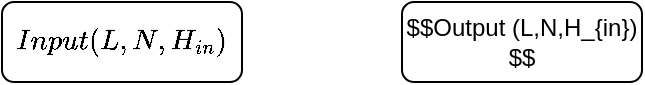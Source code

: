 <mxfile version="26.0.4">
  <diagram name="Page-1" id="ql9OocUWfKCvCk-4oKTo">
    <mxGraphModel dx="719" dy="390" grid="1" gridSize="10" guides="1" tooltips="1" connect="1" arrows="1" fold="1" page="1" pageScale="1" pageWidth="827" pageHeight="1169" math="1" shadow="0">
      <root>
        <mxCell id="0" />
        <mxCell id="1" parent="0" />
        <mxCell id="s6TAuGSiPN-ADdjBNzpT-1" value="$$Input (L,N,H_{in​}) $$" style="rounded=1;whiteSpace=wrap;html=1;" vertex="1" parent="1">
          <mxGeometry x="360" y="200" width="120" height="40" as="geometry" />
        </mxCell>
        <mxCell id="s6TAuGSiPN-ADdjBNzpT-2" value="$$Out&lt;span style=&quot;background-color: transparent; color: light-dark(rgb(0, 0, 0), rgb(255, 255, 255));&quot;&gt;put (L,N,H_{in​}) $$&lt;/span&gt;" style="rounded=1;whiteSpace=wrap;html=1;" vertex="1" parent="1">
          <mxGeometry x="560" y="200" width="120" height="40" as="geometry" />
        </mxCell>
      </root>
    </mxGraphModel>
  </diagram>
</mxfile>
